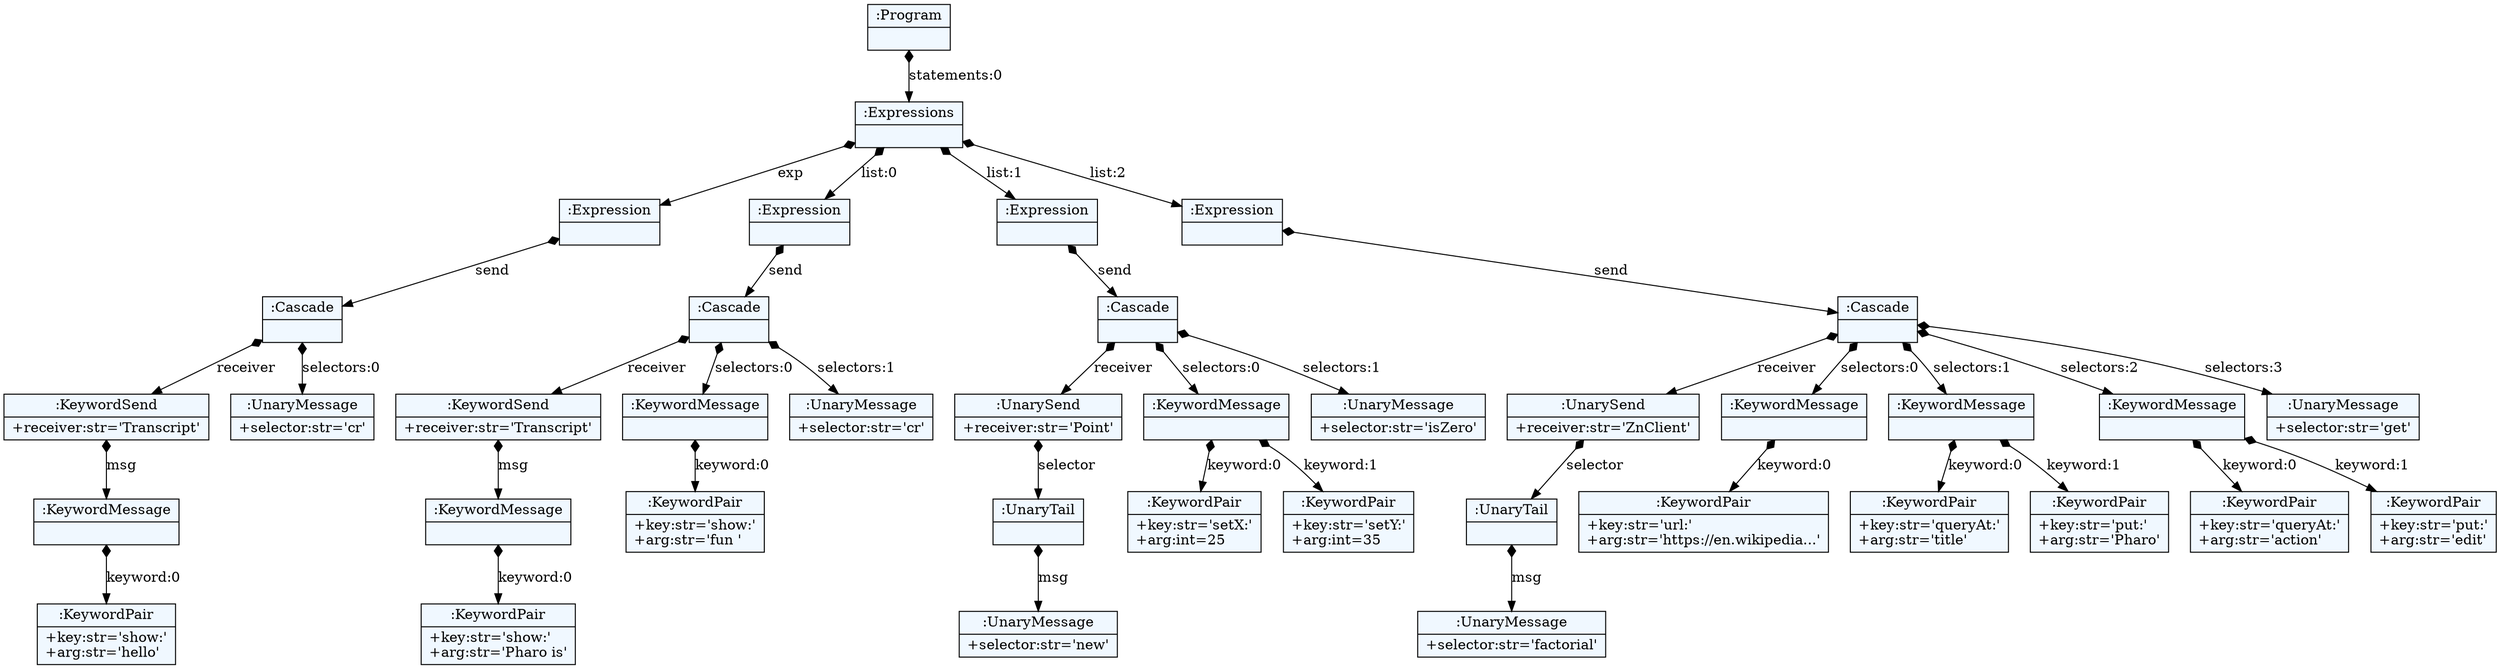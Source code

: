 
    digraph textX {
    fontname = "Bitstream Vera Sans"
    fontsize = 8
    node[
        shape=record,
        style=filled,
        fillcolor=aliceblue
    ]
    nodesep = 0.3
    edge[dir=black,arrowtail=empty]


3018013755544 -> 3018015879688 [label="statements:0" arrowtail=diamond dir=both]
3018015879688 -> 3018016550640 [label="exp" arrowtail=diamond dir=both]
3018016550640 -> 3018016938192 [label="send" arrowtail=diamond dir=both]
3018016938192 -> 3018016938360 [label="receiver" arrowtail=diamond dir=both]
3018016938360 -> 3018016938584 [label="msg" arrowtail=diamond dir=both]
3018016938584 -> 3018016938696 [label="keyword:0" arrowtail=diamond dir=both]
3018016938696[label="{:KeywordPair|+key:str='show:'\l+arg:str='hello'\l}"]
3018016938584[label="{:KeywordMessage|}"]
3018016938360[label="{:KeywordSend|+receiver:str='Transcript'\l}"]
3018016938192 -> 3018016938416 [label="selectors:0" arrowtail=diamond dir=both]
3018016938416[label="{:UnaryMessage|+selector:str='cr'\l}"]
3018016938192[label="{:Cascade|}"]
3018016550640[label="{:Expression|}"]
3018015879688 -> 3018016938024 [label="list:0" arrowtail=diamond dir=both]
3018016938024 -> 3018016938304 [label="send" arrowtail=diamond dir=both]
3018016938304 -> 3018016938752 [label="receiver" arrowtail=diamond dir=both]
3018016938752 -> 3018016939032 [label="msg" arrowtail=diamond dir=both]
3018016939032 -> 3018016939144 [label="keyword:0" arrowtail=diamond dir=both]
3018016939144[label="{:KeywordPair|+key:str='show:'\l+arg:str='Pharo is'\l}"]
3018016939032[label="{:KeywordMessage|}"]
3018016938752[label="{:KeywordSend|+receiver:str='Transcript'\l}"]
3018016938304 -> 3018016938640 [label="selectors:0" arrowtail=diamond dir=both]
3018016938640 -> 3018016939088 [label="keyword:0" arrowtail=diamond dir=both]
3018016939088[label="{:KeywordPair|+key:str='show:'\l+arg:str='fun '\l}"]
3018016938640[label="{:KeywordMessage|}"]
3018016938304 -> 3018016938808 [label="selectors:1" arrowtail=diamond dir=both]
3018016938808[label="{:UnaryMessage|+selector:str='cr'\l}"]
3018016938304[label="{:Cascade|}"]
3018016938024[label="{:Expression|}"]
3018015879688 -> 3018016938136 [label="list:1" arrowtail=diamond dir=both]
3018016938136 -> 3018016938528 [label="send" arrowtail=diamond dir=both]
3018016938528 -> 3018016939480 [label="receiver" arrowtail=diamond dir=both]
3018016939480 -> 3018016939648 [label="selector" arrowtail=diamond dir=both]
3018016939648 -> 3018016939760 [label="msg" arrowtail=diamond dir=both]
3018016939760[label="{:UnaryMessage|+selector:str='new'\l}"]
3018016939648[label="{:UnaryTail|}"]
3018016939480[label="{:UnarySend|+receiver:str='Point'\l}"]
3018016938528 -> 3018016939256 [label="selectors:0" arrowtail=diamond dir=both]
3018016939256 -> 3018016939704 [label="keyword:0" arrowtail=diamond dir=both]
3018016939704[label="{:KeywordPair|+key:str='setX:'\l+arg:int=25\l}"]
3018016939256 -> 3018016939816 [label="keyword:1" arrowtail=diamond dir=both]
3018016939816[label="{:KeywordPair|+key:str='setY:'\l+arg:int=35\l}"]
3018016939256[label="{:KeywordMessage|}"]
3018016938528 -> 3018016939536 [label="selectors:1" arrowtail=diamond dir=both]
3018016939536[label="{:UnaryMessage|+selector:str='isZero'\l}"]
3018016938528[label="{:Cascade|}"]
3018016938136[label="{:Expression|}"]
3018015879688 -> 3018016938248 [label="list:2" arrowtail=diamond dir=both]
3018016938248 -> 3018016939200 [label="send" arrowtail=diamond dir=both]
3018016939200 -> 3018016939928 [label="receiver" arrowtail=diamond dir=both]
3018016939928 -> 3018017878312 [label="selector" arrowtail=diamond dir=both]
3018017878312 -> 3018017878424 [label="msg" arrowtail=diamond dir=both]
3018017878424[label="{:UnaryMessage|+selector:str='factorial'\l}"]
3018017878312[label="{:UnaryTail|}"]
3018016939928[label="{:UnarySend|+receiver:str='ZnClient'\l}"]
3018016939200 -> 3018017878200 [label="selectors:0" arrowtail=diamond dir=both]
3018017878200 -> 3018017878368 [label="keyword:0" arrowtail=diamond dir=both]
3018017878368[label="{:KeywordPair|+key:str='url:'\l+arg:str='https://en.wikipedia...'\l}"]
3018017878200[label="{:KeywordMessage|}"]
3018016939200 -> 3018017878144 [label="selectors:1" arrowtail=diamond dir=both]
3018017878144 -> 3018017878536 [label="keyword:0" arrowtail=diamond dir=both]
3018017878536[label="{:KeywordPair|+key:str='queryAt:'\l+arg:str='title'\l}"]
3018017878144 -> 3018017878704 [label="keyword:1" arrowtail=diamond dir=both]
3018017878704[label="{:KeywordPair|+key:str='put:'\l+arg:str='Pharo'\l}"]
3018017878144[label="{:KeywordMessage|}"]
3018016939200 -> 3018017878256 [label="selectors:2" arrowtail=diamond dir=both]
3018017878256 -> 3018017878760 [label="keyword:0" arrowtail=diamond dir=both]
3018017878760[label="{:KeywordPair|+key:str='queryAt:'\l+arg:str='action'\l}"]
3018017878256 -> 3018017878984 [label="keyword:1" arrowtail=diamond dir=both]
3018017878984[label="{:KeywordPair|+key:str='put:'\l+arg:str='edit'\l}"]
3018017878256[label="{:KeywordMessage|}"]
3018016939200 -> 3018017878480 [label="selectors:3" arrowtail=diamond dir=both]
3018017878480[label="{:UnaryMessage|+selector:str='get'\l}"]
3018016939200[label="{:Cascade|}"]
3018016938248[label="{:Expression|}"]
3018015879688[label="{:Expressions|}"]
3018013755544[label="{:Program|}"]

}
